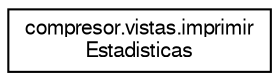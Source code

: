 digraph "Representación gráfica de la clase"
{
  edge [fontname="FreeSans",fontsize="10",labelfontname="FreeSans",labelfontsize="10"];
  node [fontname="FreeSans",fontsize="10",shape=record];
  rankdir="LR";
  Node0 [label="compresor.vistas.imprimir\lEstadisticas",height=0.2,width=0.4,color="black", fillcolor="white", style="filled",URL="$classcompresor_1_1vistas_1_1imprimir_estadisticas.html",tooltip="Implementación de los métodos de visualización de estadísticas. "];
}
